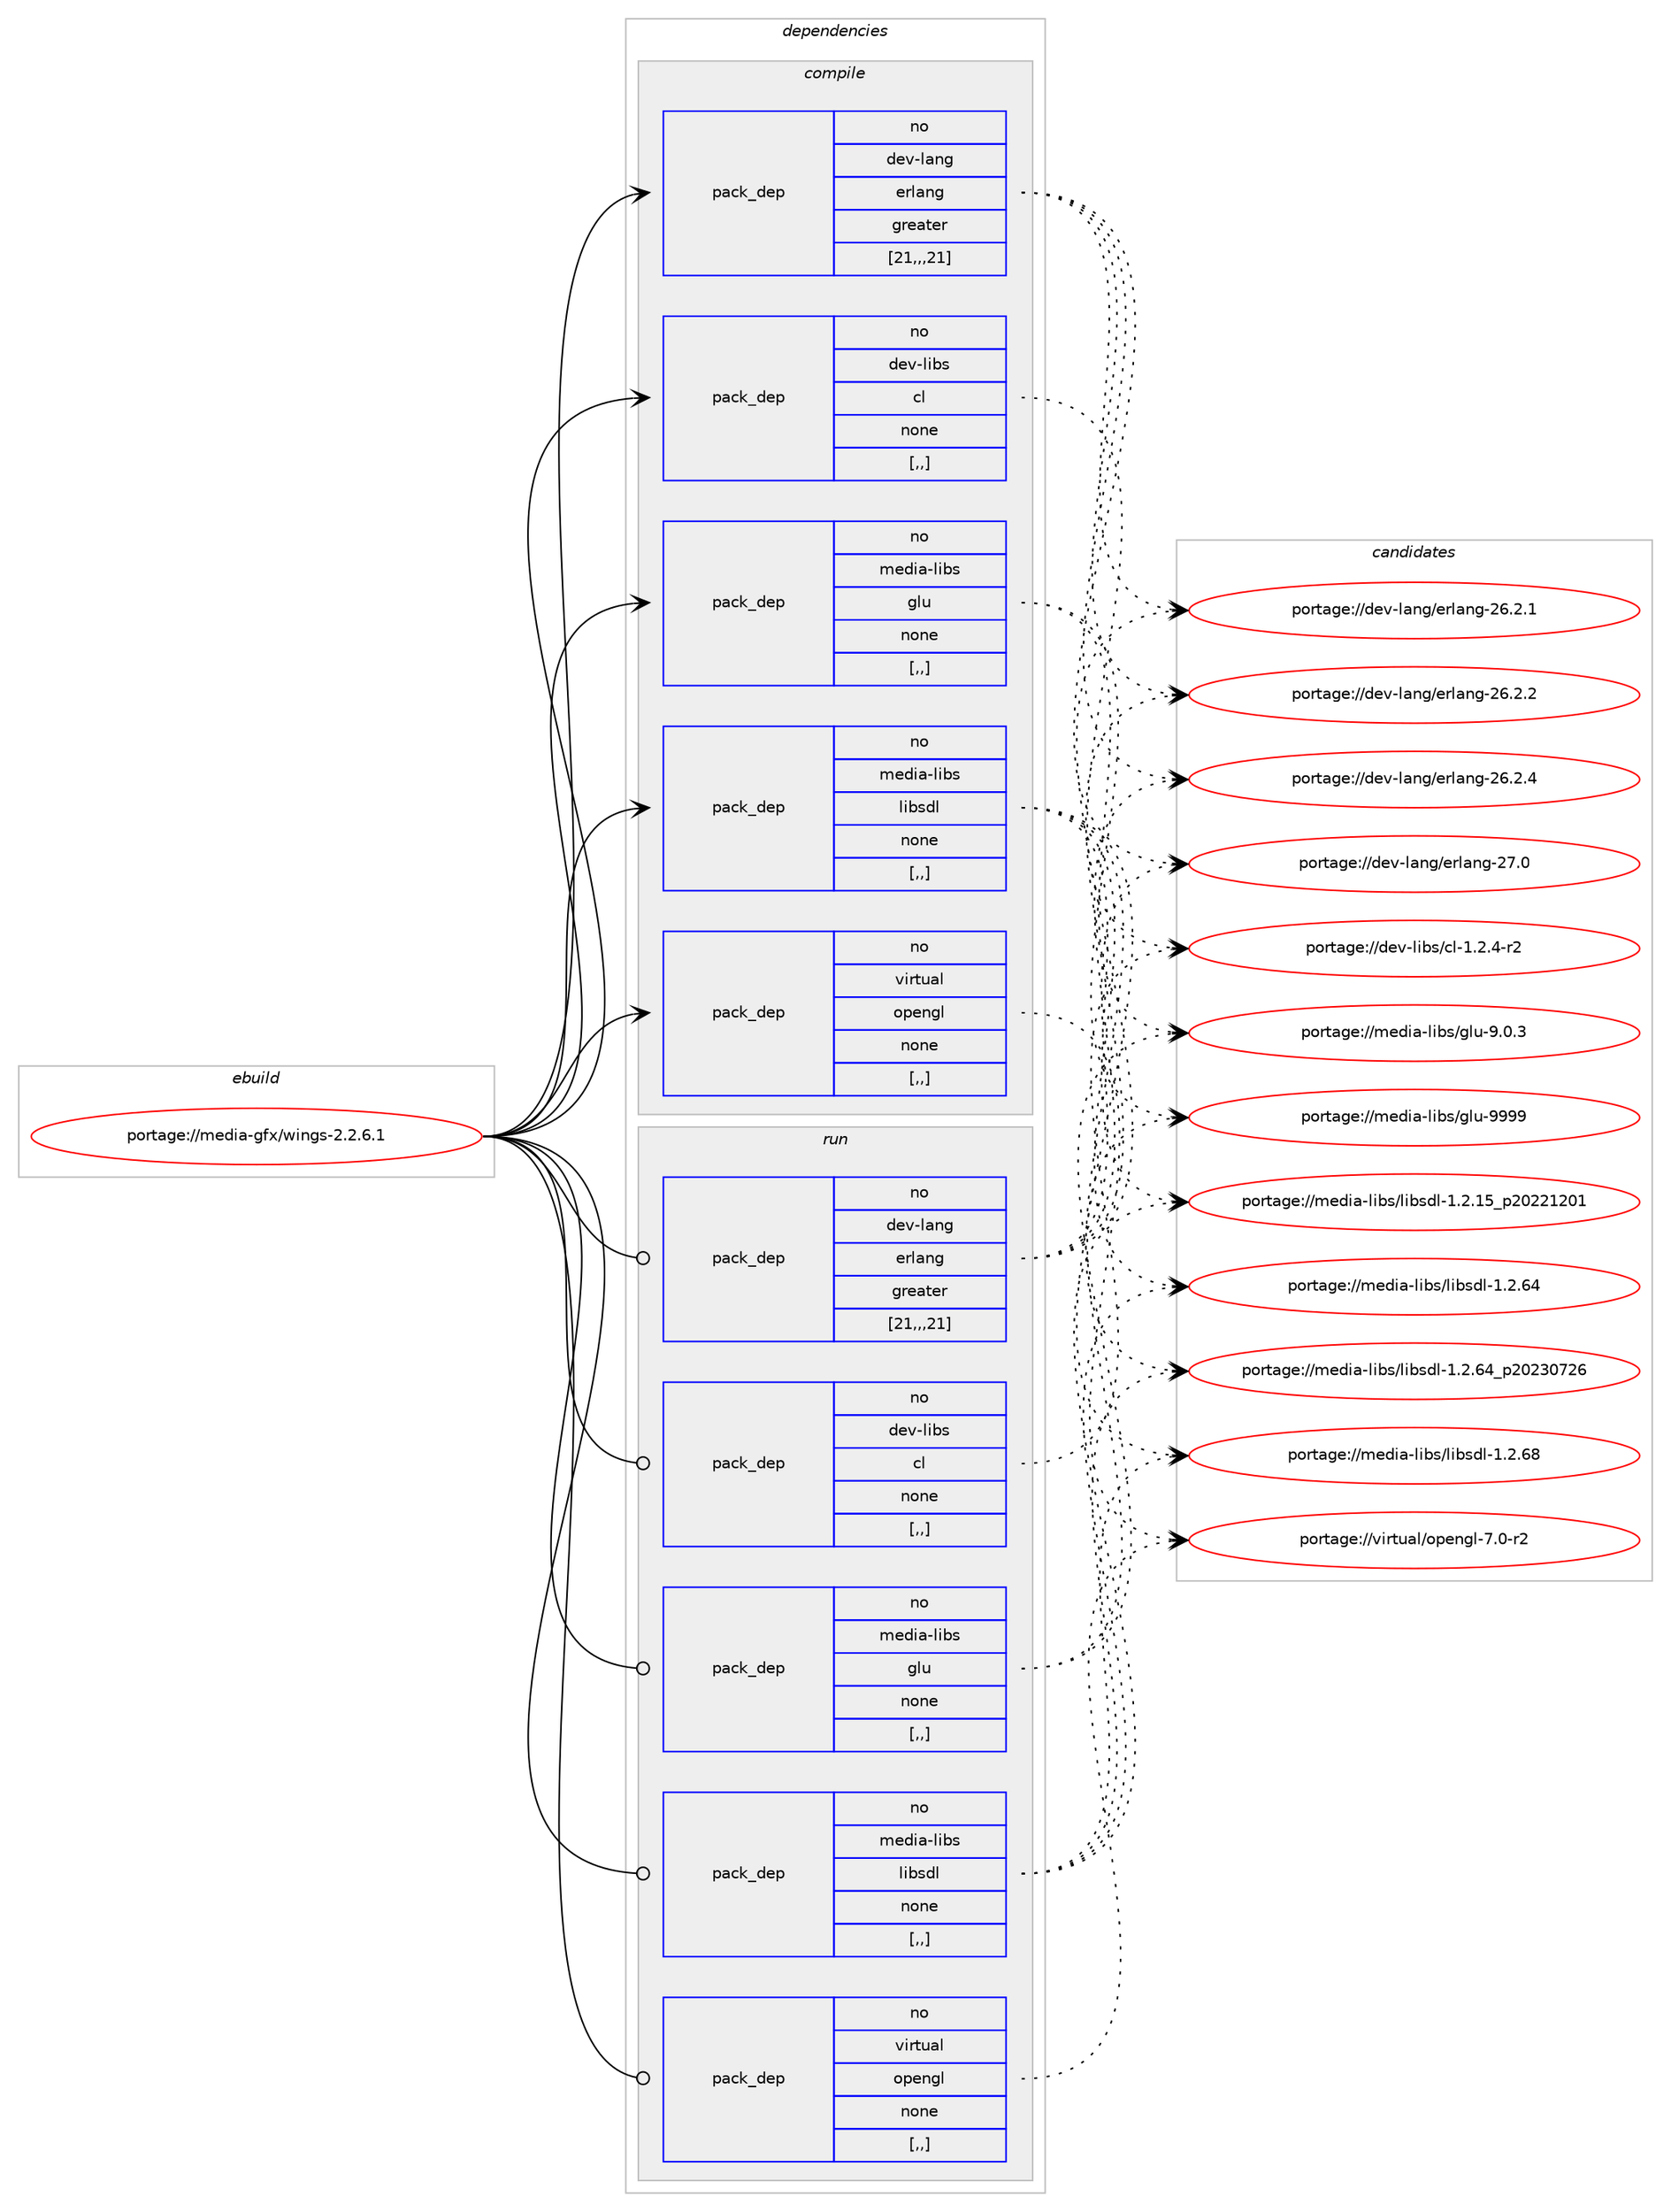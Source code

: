 digraph prolog {

# *************
# Graph options
# *************

newrank=true;
concentrate=true;
compound=true;
graph [rankdir=LR,fontname=Helvetica,fontsize=10,ranksep=1.5];#, ranksep=2.5, nodesep=0.2];
edge  [arrowhead=vee];
node  [fontname=Helvetica,fontsize=10];

# **********
# The ebuild
# **********

subgraph cluster_leftcol {
color=gray;
rank=same;
label=<<i>ebuild</i>>;
id [label="portage://media-gfx/wings-2.2.6.1", color=red, width=4, href="../media-gfx/wings-2.2.6.1.svg"];
}

# ****************
# The dependencies
# ****************

subgraph cluster_midcol {
color=gray;
label=<<i>dependencies</i>>;
subgraph cluster_compile {
fillcolor="#eeeeee";
style=filled;
label=<<i>compile</i>>;
subgraph pack213626 {
dependency288403 [label=<<TABLE BORDER="0" CELLBORDER="1" CELLSPACING="0" CELLPADDING="4" WIDTH="220"><TR><TD ROWSPAN="6" CELLPADDING="30">pack_dep</TD></TR><TR><TD WIDTH="110">no</TD></TR><TR><TD>dev-lang</TD></TR><TR><TD>erlang</TD></TR><TR><TD>greater</TD></TR><TR><TD>[21,,,21]</TD></TR></TABLE>>, shape=none, color=blue];
}
id:e -> dependency288403:w [weight=20,style="solid",arrowhead="vee"];
subgraph pack213627 {
dependency288404 [label=<<TABLE BORDER="0" CELLBORDER="1" CELLSPACING="0" CELLPADDING="4" WIDTH="220"><TR><TD ROWSPAN="6" CELLPADDING="30">pack_dep</TD></TR><TR><TD WIDTH="110">no</TD></TR><TR><TD>dev-libs</TD></TR><TR><TD>cl</TD></TR><TR><TD>none</TD></TR><TR><TD>[,,]</TD></TR></TABLE>>, shape=none, color=blue];
}
id:e -> dependency288404:w [weight=20,style="solid",arrowhead="vee"];
subgraph pack213628 {
dependency288405 [label=<<TABLE BORDER="0" CELLBORDER="1" CELLSPACING="0" CELLPADDING="4" WIDTH="220"><TR><TD ROWSPAN="6" CELLPADDING="30">pack_dep</TD></TR><TR><TD WIDTH="110">no</TD></TR><TR><TD>media-libs</TD></TR><TR><TD>glu</TD></TR><TR><TD>none</TD></TR><TR><TD>[,,]</TD></TR></TABLE>>, shape=none, color=blue];
}
id:e -> dependency288405:w [weight=20,style="solid",arrowhead="vee"];
subgraph pack213629 {
dependency288406 [label=<<TABLE BORDER="0" CELLBORDER="1" CELLSPACING="0" CELLPADDING="4" WIDTH="220"><TR><TD ROWSPAN="6" CELLPADDING="30">pack_dep</TD></TR><TR><TD WIDTH="110">no</TD></TR><TR><TD>media-libs</TD></TR><TR><TD>libsdl</TD></TR><TR><TD>none</TD></TR><TR><TD>[,,]</TD></TR></TABLE>>, shape=none, color=blue];
}
id:e -> dependency288406:w [weight=20,style="solid",arrowhead="vee"];
subgraph pack213630 {
dependency288407 [label=<<TABLE BORDER="0" CELLBORDER="1" CELLSPACING="0" CELLPADDING="4" WIDTH="220"><TR><TD ROWSPAN="6" CELLPADDING="30">pack_dep</TD></TR><TR><TD WIDTH="110">no</TD></TR><TR><TD>virtual</TD></TR><TR><TD>opengl</TD></TR><TR><TD>none</TD></TR><TR><TD>[,,]</TD></TR></TABLE>>, shape=none, color=blue];
}
id:e -> dependency288407:w [weight=20,style="solid",arrowhead="vee"];
}
subgraph cluster_compileandrun {
fillcolor="#eeeeee";
style=filled;
label=<<i>compile and run</i>>;
}
subgraph cluster_run {
fillcolor="#eeeeee";
style=filled;
label=<<i>run</i>>;
subgraph pack213631 {
dependency288408 [label=<<TABLE BORDER="0" CELLBORDER="1" CELLSPACING="0" CELLPADDING="4" WIDTH="220"><TR><TD ROWSPAN="6" CELLPADDING="30">pack_dep</TD></TR><TR><TD WIDTH="110">no</TD></TR><TR><TD>dev-lang</TD></TR><TR><TD>erlang</TD></TR><TR><TD>greater</TD></TR><TR><TD>[21,,,21]</TD></TR></TABLE>>, shape=none, color=blue];
}
id:e -> dependency288408:w [weight=20,style="solid",arrowhead="odot"];
subgraph pack213632 {
dependency288409 [label=<<TABLE BORDER="0" CELLBORDER="1" CELLSPACING="0" CELLPADDING="4" WIDTH="220"><TR><TD ROWSPAN="6" CELLPADDING="30">pack_dep</TD></TR><TR><TD WIDTH="110">no</TD></TR><TR><TD>dev-libs</TD></TR><TR><TD>cl</TD></TR><TR><TD>none</TD></TR><TR><TD>[,,]</TD></TR></TABLE>>, shape=none, color=blue];
}
id:e -> dependency288409:w [weight=20,style="solid",arrowhead="odot"];
subgraph pack213633 {
dependency288410 [label=<<TABLE BORDER="0" CELLBORDER="1" CELLSPACING="0" CELLPADDING="4" WIDTH="220"><TR><TD ROWSPAN="6" CELLPADDING="30">pack_dep</TD></TR><TR><TD WIDTH="110">no</TD></TR><TR><TD>media-libs</TD></TR><TR><TD>glu</TD></TR><TR><TD>none</TD></TR><TR><TD>[,,]</TD></TR></TABLE>>, shape=none, color=blue];
}
id:e -> dependency288410:w [weight=20,style="solid",arrowhead="odot"];
subgraph pack213634 {
dependency288411 [label=<<TABLE BORDER="0" CELLBORDER="1" CELLSPACING="0" CELLPADDING="4" WIDTH="220"><TR><TD ROWSPAN="6" CELLPADDING="30">pack_dep</TD></TR><TR><TD WIDTH="110">no</TD></TR><TR><TD>media-libs</TD></TR><TR><TD>libsdl</TD></TR><TR><TD>none</TD></TR><TR><TD>[,,]</TD></TR></TABLE>>, shape=none, color=blue];
}
id:e -> dependency288411:w [weight=20,style="solid",arrowhead="odot"];
subgraph pack213635 {
dependency288412 [label=<<TABLE BORDER="0" CELLBORDER="1" CELLSPACING="0" CELLPADDING="4" WIDTH="220"><TR><TD ROWSPAN="6" CELLPADDING="30">pack_dep</TD></TR><TR><TD WIDTH="110">no</TD></TR><TR><TD>virtual</TD></TR><TR><TD>opengl</TD></TR><TR><TD>none</TD></TR><TR><TD>[,,]</TD></TR></TABLE>>, shape=none, color=blue];
}
id:e -> dependency288412:w [weight=20,style="solid",arrowhead="odot"];
}
}

# **************
# The candidates
# **************

subgraph cluster_choices {
rank=same;
color=gray;
label=<<i>candidates</i>>;

subgraph choice213626 {
color=black;
nodesep=1;
choice1001011184510897110103471011141089711010345505446504649 [label="portage://dev-lang/erlang-26.2.1", color=red, width=4,href="../dev-lang/erlang-26.2.1.svg"];
choice1001011184510897110103471011141089711010345505446504650 [label="portage://dev-lang/erlang-26.2.2", color=red, width=4,href="../dev-lang/erlang-26.2.2.svg"];
choice1001011184510897110103471011141089711010345505446504652 [label="portage://dev-lang/erlang-26.2.4", color=red, width=4,href="../dev-lang/erlang-26.2.4.svg"];
choice100101118451089711010347101114108971101034550554648 [label="portage://dev-lang/erlang-27.0", color=red, width=4,href="../dev-lang/erlang-27.0.svg"];
dependency288403:e -> choice1001011184510897110103471011141089711010345505446504649:w [style=dotted,weight="100"];
dependency288403:e -> choice1001011184510897110103471011141089711010345505446504650:w [style=dotted,weight="100"];
dependency288403:e -> choice1001011184510897110103471011141089711010345505446504652:w [style=dotted,weight="100"];
dependency288403:e -> choice100101118451089711010347101114108971101034550554648:w [style=dotted,weight="100"];
}
subgraph choice213627 {
color=black;
nodesep=1;
choice100101118451081059811547991084549465046524511450 [label="portage://dev-libs/cl-1.2.4-r2", color=red, width=4,href="../dev-libs/cl-1.2.4-r2.svg"];
dependency288404:e -> choice100101118451081059811547991084549465046524511450:w [style=dotted,weight="100"];
}
subgraph choice213628 {
color=black;
nodesep=1;
choice10910110010597451081059811547103108117455746484651 [label="portage://media-libs/glu-9.0.3", color=red, width=4,href="../media-libs/glu-9.0.3.svg"];
choice109101100105974510810598115471031081174557575757 [label="portage://media-libs/glu-9999", color=red, width=4,href="../media-libs/glu-9999.svg"];
dependency288405:e -> choice10910110010597451081059811547103108117455746484651:w [style=dotted,weight="100"];
dependency288405:e -> choice109101100105974510810598115471031081174557575757:w [style=dotted,weight="100"];
}
subgraph choice213629 {
color=black;
nodesep=1;
choice109101100105974510810598115471081059811510010845494650464953951125048505049504849 [label="portage://media-libs/libsdl-1.2.15_p20221201", color=red, width=4,href="../media-libs/libsdl-1.2.15_p20221201.svg"];
choice109101100105974510810598115471081059811510010845494650465452 [label="portage://media-libs/libsdl-1.2.64", color=red, width=4,href="../media-libs/libsdl-1.2.64.svg"];
choice109101100105974510810598115471081059811510010845494650465452951125048505148555054 [label="portage://media-libs/libsdl-1.2.64_p20230726", color=red, width=4,href="../media-libs/libsdl-1.2.64_p20230726.svg"];
choice109101100105974510810598115471081059811510010845494650465456 [label="portage://media-libs/libsdl-1.2.68", color=red, width=4,href="../media-libs/libsdl-1.2.68.svg"];
dependency288406:e -> choice109101100105974510810598115471081059811510010845494650464953951125048505049504849:w [style=dotted,weight="100"];
dependency288406:e -> choice109101100105974510810598115471081059811510010845494650465452:w [style=dotted,weight="100"];
dependency288406:e -> choice109101100105974510810598115471081059811510010845494650465452951125048505148555054:w [style=dotted,weight="100"];
dependency288406:e -> choice109101100105974510810598115471081059811510010845494650465456:w [style=dotted,weight="100"];
}
subgraph choice213630 {
color=black;
nodesep=1;
choice1181051141161179710847111112101110103108455546484511450 [label="portage://virtual/opengl-7.0-r2", color=red, width=4,href="../virtual/opengl-7.0-r2.svg"];
dependency288407:e -> choice1181051141161179710847111112101110103108455546484511450:w [style=dotted,weight="100"];
}
subgraph choice213631 {
color=black;
nodesep=1;
choice1001011184510897110103471011141089711010345505446504649 [label="portage://dev-lang/erlang-26.2.1", color=red, width=4,href="../dev-lang/erlang-26.2.1.svg"];
choice1001011184510897110103471011141089711010345505446504650 [label="portage://dev-lang/erlang-26.2.2", color=red, width=4,href="../dev-lang/erlang-26.2.2.svg"];
choice1001011184510897110103471011141089711010345505446504652 [label="portage://dev-lang/erlang-26.2.4", color=red, width=4,href="../dev-lang/erlang-26.2.4.svg"];
choice100101118451089711010347101114108971101034550554648 [label="portage://dev-lang/erlang-27.0", color=red, width=4,href="../dev-lang/erlang-27.0.svg"];
dependency288408:e -> choice1001011184510897110103471011141089711010345505446504649:w [style=dotted,weight="100"];
dependency288408:e -> choice1001011184510897110103471011141089711010345505446504650:w [style=dotted,weight="100"];
dependency288408:e -> choice1001011184510897110103471011141089711010345505446504652:w [style=dotted,weight="100"];
dependency288408:e -> choice100101118451089711010347101114108971101034550554648:w [style=dotted,weight="100"];
}
subgraph choice213632 {
color=black;
nodesep=1;
choice100101118451081059811547991084549465046524511450 [label="portage://dev-libs/cl-1.2.4-r2", color=red, width=4,href="../dev-libs/cl-1.2.4-r2.svg"];
dependency288409:e -> choice100101118451081059811547991084549465046524511450:w [style=dotted,weight="100"];
}
subgraph choice213633 {
color=black;
nodesep=1;
choice10910110010597451081059811547103108117455746484651 [label="portage://media-libs/glu-9.0.3", color=red, width=4,href="../media-libs/glu-9.0.3.svg"];
choice109101100105974510810598115471031081174557575757 [label="portage://media-libs/glu-9999", color=red, width=4,href="../media-libs/glu-9999.svg"];
dependency288410:e -> choice10910110010597451081059811547103108117455746484651:w [style=dotted,weight="100"];
dependency288410:e -> choice109101100105974510810598115471031081174557575757:w [style=dotted,weight="100"];
}
subgraph choice213634 {
color=black;
nodesep=1;
choice109101100105974510810598115471081059811510010845494650464953951125048505049504849 [label="portage://media-libs/libsdl-1.2.15_p20221201", color=red, width=4,href="../media-libs/libsdl-1.2.15_p20221201.svg"];
choice109101100105974510810598115471081059811510010845494650465452 [label="portage://media-libs/libsdl-1.2.64", color=red, width=4,href="../media-libs/libsdl-1.2.64.svg"];
choice109101100105974510810598115471081059811510010845494650465452951125048505148555054 [label="portage://media-libs/libsdl-1.2.64_p20230726", color=red, width=4,href="../media-libs/libsdl-1.2.64_p20230726.svg"];
choice109101100105974510810598115471081059811510010845494650465456 [label="portage://media-libs/libsdl-1.2.68", color=red, width=4,href="../media-libs/libsdl-1.2.68.svg"];
dependency288411:e -> choice109101100105974510810598115471081059811510010845494650464953951125048505049504849:w [style=dotted,weight="100"];
dependency288411:e -> choice109101100105974510810598115471081059811510010845494650465452:w [style=dotted,weight="100"];
dependency288411:e -> choice109101100105974510810598115471081059811510010845494650465452951125048505148555054:w [style=dotted,weight="100"];
dependency288411:e -> choice109101100105974510810598115471081059811510010845494650465456:w [style=dotted,weight="100"];
}
subgraph choice213635 {
color=black;
nodesep=1;
choice1181051141161179710847111112101110103108455546484511450 [label="portage://virtual/opengl-7.0-r2", color=red, width=4,href="../virtual/opengl-7.0-r2.svg"];
dependency288412:e -> choice1181051141161179710847111112101110103108455546484511450:w [style=dotted,weight="100"];
}
}

}
